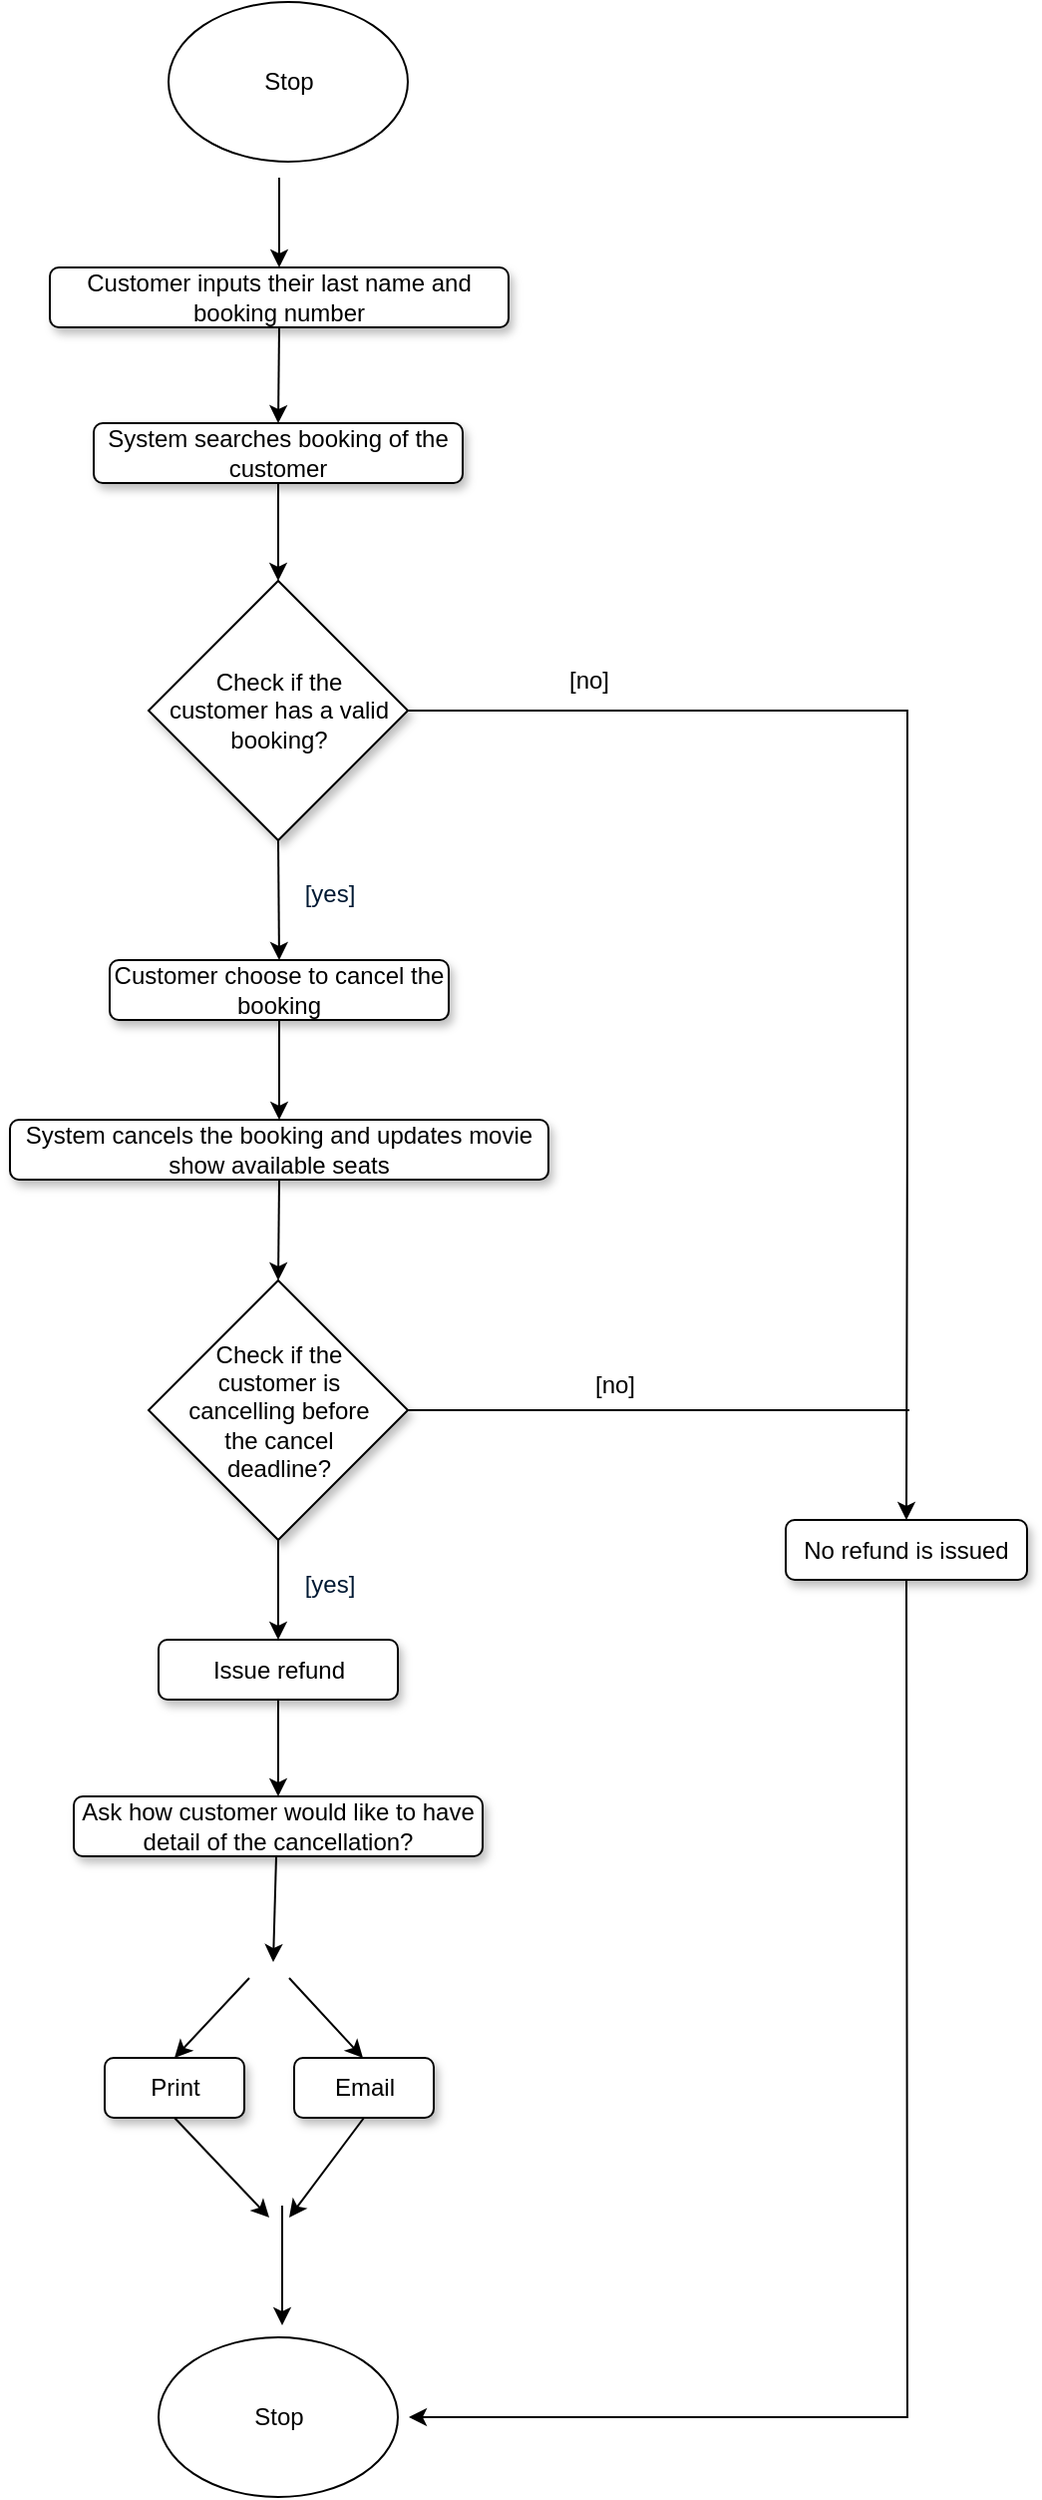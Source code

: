 <mxfile version="18.0.6" type="device"><diagram id="4FN-CA0jNQ7lAIG6rN4R" name="Page-1"><mxGraphModel dx="1359" dy="1973" grid="1" gridSize="10" guides="1" tooltips="1" connect="1" arrows="1" fold="1" page="1" pageScale="1" pageWidth="850" pageHeight="1100" math="0" shadow="0"><root><mxCell id="0"/><mxCell id="1" parent="0"/><mxCell id="n6jcMYl4S7YuGm_uUnPP-3" style="edgeStyle=none;html=1;exitX=0.5;exitY=1;entryX=0.5;entryY=0;shadow=0;strokeWidth=1;fontSize=12;fontColor=#001933;" edge="1" parent="1" source="n6jcMYl4S7YuGm_uUnPP-4" target="n6jcMYl4S7YuGm_uUnPP-12"><mxGeometry relative="1" as="geometry"><mxPoint x="395" y="107" as="sourcePoint"/></mxGeometry></mxCell><mxCell id="n6jcMYl4S7YuGm_uUnPP-4" value="Customer inputs their last name and booking number" style="rounded=1;whiteSpace=wrap;html=1;shadow=1;glass=0;comic=0;strokeWidth=1;fontSize=12;align=center;" vertex="1" parent="1"><mxGeometry x="280" y="83" width="230" height="30" as="geometry"/></mxCell><mxCell id="n6jcMYl4S7YuGm_uUnPP-5" style="edgeStyle=none;html=1;exitX=0.5;exitY=1;shadow=0;strokeWidth=1;fontSize=12;fontColor=#001933;entryX=0.5;entryY=0;" edge="1" parent="1" source="n6jcMYl4S7YuGm_uUnPP-9" target="n6jcMYl4S7YuGm_uUnPP-34"><mxGeometry relative="1" as="geometry"><mxPoint x="395" y="400" as="targetPoint"/></mxGeometry></mxCell><mxCell id="n6jcMYl4S7YuGm_uUnPP-6" value="[yes]" style="text;html=1;resizable=0;points=[];align=center;verticalAlign=middle;labelBackgroundColor=#ffffff;fontSize=12;fontColor=#001933;" vertex="1" connectable="0" parent="n6jcMYl4S7YuGm_uUnPP-5"><mxGeometry x="-0.067" y="1" relative="1" as="geometry"><mxPoint x="24" y="-1" as="offset"/></mxGeometry></mxCell><mxCell id="n6jcMYl4S7YuGm_uUnPP-7" style="edgeStyle=none;rounded=0;html=1;exitX=1;exitY=0.5;startFill=0;endFill=1;jettySize=auto;orthogonalLoop=1;strokeWidth=1;fontSize=20;entryX=0.5;entryY=0;" edge="1" parent="1" source="n6jcMYl4S7YuGm_uUnPP-9" target="n6jcMYl4S7YuGm_uUnPP-20"><mxGeometry relative="1" as="geometry"><mxPoint x="760" y="590" as="targetPoint"/><Array as="points"><mxPoint x="710" y="305"/><mxPoint x="710" y="500"/></Array></mxGeometry></mxCell><mxCell id="n6jcMYl4S7YuGm_uUnPP-8" value="[no]" style="text;html=1;resizable=0;points=[];align=center;verticalAlign=middle;labelBackgroundColor=#ffffff;fontSize=12;" vertex="1" connectable="0" parent="n6jcMYl4S7YuGm_uUnPP-7"><mxGeometry x="-0.125" y="-4" relative="1" as="geometry"><mxPoint x="-156" y="-52" as="offset"/></mxGeometry></mxCell><mxCell id="n6jcMYl4S7YuGm_uUnPP-9" value="&lt;div&gt;Check if the &lt;br&gt;&lt;/div&gt;&lt;div&gt;customer has a valid booking?&lt;/div&gt;" style="rhombus;whiteSpace=wrap;html=1;rounded=0;shadow=1;glass=0;comic=0;strokeWidth=1;fontSize=12;align=center;" vertex="1" parent="1"><mxGeometry x="329.5" y="240" width="130" height="130" as="geometry"/></mxCell><mxCell id="n6jcMYl4S7YuGm_uUnPP-10" value="" style="endArrow=classic;html=1;shadow=0;strokeColor=#000000;strokeWidth=1;fontSize=12;fontColor=#001933;entryX=0.5;entryY=0;" edge="1" parent="1" target="n6jcMYl4S7YuGm_uUnPP-4"><mxGeometry width="50" height="50" relative="1" as="geometry"><mxPoint x="395" y="38" as="sourcePoint"/><mxPoint x="410" y="408" as="targetPoint"/></mxGeometry></mxCell><mxCell id="n6jcMYl4S7YuGm_uUnPP-11" style="edgeStyle=none;rounded=0;html=1;exitX=0.5;exitY=1;entryX=0.5;entryY=0;startFill=0;endFill=1;jettySize=auto;orthogonalLoop=1;strokeWidth=1;fontSize=12;" edge="1" parent="1" source="n6jcMYl4S7YuGm_uUnPP-12" target="n6jcMYl4S7YuGm_uUnPP-9"><mxGeometry relative="1" as="geometry"><mxPoint x="395" y="188" as="sourcePoint"/><mxPoint x="395" y="247" as="targetPoint"/></mxGeometry></mxCell><mxCell id="n6jcMYl4S7YuGm_uUnPP-12" value="System searches booking of the customer" style="rounded=1;whiteSpace=wrap;html=1;shadow=1;glass=0;comic=0;strokeWidth=1;fontSize=12;align=center;" vertex="1" parent="1"><mxGeometry x="302" y="161" width="185" height="30" as="geometry"/></mxCell><mxCell id="n6jcMYl4S7YuGm_uUnPP-13" style="rounded=0;html=1;exitX=0.5;exitY=1;jettySize=auto;orthogonalLoop=1;entryX=0.5;entryY=0;" edge="1" parent="1" source="n6jcMYl4S7YuGm_uUnPP-14" target="n6jcMYl4S7YuGm_uUnPP-22"><mxGeometry relative="1" as="geometry"><mxPoint x="329.5" y="840.5" as="targetPoint"/></mxGeometry></mxCell><mxCell id="n6jcMYl4S7YuGm_uUnPP-14" value="Issue refund" style="rounded=1;whiteSpace=wrap;html=1;shadow=1;glass=0;comic=0;strokeWidth=1;fontSize=12;align=center;" vertex="1" parent="1"><mxGeometry x="334.5" y="770.5" width="120" height="30" as="geometry"/></mxCell><mxCell id="n6jcMYl4S7YuGm_uUnPP-15" style="edgeStyle=none;html=1;exitX=0.5;exitY=1;shadow=0;strokeWidth=1;fontSize=12;fontColor=#001933;entryX=0.5;entryY=0;" edge="1" parent="1" source="n6jcMYl4S7YuGm_uUnPP-18" target="n6jcMYl4S7YuGm_uUnPP-14"><mxGeometry relative="1" as="geometry"><mxPoint x="369.5" y="760.5" as="targetPoint"/></mxGeometry></mxCell><mxCell id="n6jcMYl4S7YuGm_uUnPP-16" value="[yes]" style="text;html=1;resizable=0;points=[];align=center;verticalAlign=middle;labelBackgroundColor=#ffffff;fontSize=12;fontColor=#001933;" vertex="1" connectable="0" parent="n6jcMYl4S7YuGm_uUnPP-15"><mxGeometry x="-0.067" y="1" relative="1" as="geometry"><mxPoint x="24" y="-1" as="offset"/></mxGeometry></mxCell><mxCell id="n6jcMYl4S7YuGm_uUnPP-17" style="rounded=0;html=1;exitX=1;exitY=0.5;endArrow=none;endFill=0;jettySize=auto;orthogonalLoop=1;" edge="1" parent="1" source="n6jcMYl4S7YuGm_uUnPP-18"><mxGeometry relative="1" as="geometry"><mxPoint x="711" y="655.5" as="targetPoint"/></mxGeometry></mxCell><mxCell id="n6jcMYl4S7YuGm_uUnPP-18" value="&lt;div&gt;Check if the &lt;br&gt;&lt;/div&gt;&lt;div&gt;customer is &lt;br&gt;&lt;/div&gt;&lt;div&gt;cancelling before &lt;br&gt;&lt;/div&gt;&lt;div&gt;the cancel &lt;br&gt;&lt;/div&gt;&lt;div&gt;deadline?&lt;/div&gt;" style="rhombus;whiteSpace=wrap;html=1;rounded=0;shadow=1;glass=0;comic=0;strokeWidth=1;fontSize=12;align=center;" vertex="1" parent="1"><mxGeometry x="329.5" y="590.5" width="130" height="130" as="geometry"/></mxCell><mxCell id="n6jcMYl4S7YuGm_uUnPP-19" style="edgeStyle=none;rounded=0;html=1;exitX=0.5;exitY=1;jettySize=auto;orthogonalLoop=1;" edge="1" parent="1" source="n6jcMYl4S7YuGm_uUnPP-20"><mxGeometry relative="1" as="geometry"><Array as="points"><mxPoint x="710" y="1160"/></Array><mxPoint x="460" y="1160" as="targetPoint"/></mxGeometry></mxCell><mxCell id="n6jcMYl4S7YuGm_uUnPP-20" value="No refund is issued" style="rounded=1;whiteSpace=wrap;html=1;shadow=1;glass=0;comic=0;strokeWidth=1;fontSize=12;align=center;" vertex="1" parent="1"><mxGeometry x="649" y="710.5" width="121" height="30" as="geometry"/></mxCell><mxCell id="n6jcMYl4S7YuGm_uUnPP-21" style="edgeStyle=none;rounded=0;html=1;exitX=0.5;exitY=1;startArrow=none;startFill=0;endArrow=classic;endFill=1;jettySize=auto;orthogonalLoop=1;strokeWidth=1;fontSize=20;" edge="1" parent="1"><mxGeometry relative="1" as="geometry"><mxPoint x="393.5" y="879" as="sourcePoint"/><mxPoint x="392" y="932" as="targetPoint"/></mxGeometry></mxCell><mxCell id="n6jcMYl4S7YuGm_uUnPP-22" value="Ask how customer would like to have detail of the cancellation?" style="rounded=1;whiteSpace=wrap;html=1;shadow=1;glass=0;comic=0;strokeWidth=1;fontSize=12;align=center;" vertex="1" parent="1"><mxGeometry x="292" y="849" width="205" height="30" as="geometry"/></mxCell><mxCell id="n6jcMYl4S7YuGm_uUnPP-24" value="Print" style="rounded=1;whiteSpace=wrap;html=1;shadow=1;glass=0;comic=0;strokeWidth=1;fontSize=12;align=center;" vertex="1" parent="1"><mxGeometry x="307.5" y="980" width="70" height="30" as="geometry"/></mxCell><mxCell id="n6jcMYl4S7YuGm_uUnPP-25" value="Email" style="rounded=1;whiteSpace=wrap;html=1;shadow=1;glass=0;comic=0;strokeWidth=1;fontSize=12;align=center;" vertex="1" parent="1"><mxGeometry x="402.5" y="980" width="70" height="30" as="geometry"/></mxCell><mxCell id="n6jcMYl4S7YuGm_uUnPP-26" style="edgeStyle=none;rounded=0;html=1;entryX=0.5;entryY=0;startArrow=none;startFill=0;endArrow=classic;endFill=1;jettySize=auto;orthogonalLoop=1;strokeWidth=1;fontSize=20;" edge="1" parent="1"><mxGeometry relative="1" as="geometry"><mxPoint x="396.5" y="1054" as="sourcePoint"/><mxPoint x="396.5" y="1114" as="targetPoint"/></mxGeometry></mxCell><mxCell id="n6jcMYl4S7YuGm_uUnPP-28" style="edgeStyle=none;html=1;exitX=0.5;exitY=1;shadow=0;strokeWidth=1;fontSize=12;fontColor=#001933;" edge="1" parent="1" source="n6jcMYl4S7YuGm_uUnPP-24"><mxGeometry relative="1" as="geometry"><mxPoint x="390" y="1060" as="targetPoint"/></mxGeometry></mxCell><mxCell id="n6jcMYl4S7YuGm_uUnPP-29" style="edgeStyle=none;html=1;exitX=0.5;exitY=1;shadow=0;strokeWidth=1;fontSize=12;fontColor=#001933;" edge="1" parent="1" source="n6jcMYl4S7YuGm_uUnPP-25"><mxGeometry relative="1" as="geometry"><mxPoint x="400" y="1060" as="targetPoint"/></mxGeometry></mxCell><mxCell id="n6jcMYl4S7YuGm_uUnPP-30" style="edgeStyle=none;html=1;shadow=0;strokeWidth=1;fontSize=12;fontColor=#001933;" edge="1" parent="1"><mxGeometry relative="1" as="geometry"><mxPoint x="380" y="940" as="sourcePoint"/><mxPoint x="342.5" y="980" as="targetPoint"/></mxGeometry></mxCell><mxCell id="n6jcMYl4S7YuGm_uUnPP-31" style="edgeStyle=none;html=1;shadow=0;strokeWidth=1;fontSize=12;fontColor=#001933;" edge="1" parent="1"><mxGeometry relative="1" as="geometry"><mxPoint x="400" y="940" as="sourcePoint"/><mxPoint x="437" y="980" as="targetPoint"/></mxGeometry></mxCell><mxCell id="n6jcMYl4S7YuGm_uUnPP-32" value="[no]" style="text;html=1;resizable=0;points=[];align=center;verticalAlign=middle;labelBackgroundColor=#ffffff;fontSize=12;" vertex="1" connectable="0" parent="1"><mxGeometry x="712" y="900" as="geometry"><mxPoint x="-149" y="-257" as="offset"/></mxGeometry></mxCell><mxCell id="n6jcMYl4S7YuGm_uUnPP-33" style="rounded=0;html=1;exitX=0.5;exitY=1;entryX=0.5;entryY=0;jettySize=auto;orthogonalLoop=1;" edge="1" parent="1" source="n6jcMYl4S7YuGm_uUnPP-34" target="n6jcMYl4S7YuGm_uUnPP-36"><mxGeometry relative="1" as="geometry"/></mxCell><mxCell id="n6jcMYl4S7YuGm_uUnPP-34" value="Customer choose to cancel the booking" style="rounded=1;whiteSpace=wrap;html=1;shadow=1;glass=0;comic=0;strokeWidth=1;fontSize=12;align=center;" vertex="1" parent="1"><mxGeometry x="310" y="430" width="170" height="30" as="geometry"/></mxCell><mxCell id="n6jcMYl4S7YuGm_uUnPP-35" style="edgeStyle=none;rounded=0;html=1;exitX=0.5;exitY=1;entryX=0.5;entryY=0;jettySize=auto;orthogonalLoop=1;" edge="1" parent="1" source="n6jcMYl4S7YuGm_uUnPP-36" target="n6jcMYl4S7YuGm_uUnPP-18"><mxGeometry relative="1" as="geometry"/></mxCell><mxCell id="n6jcMYl4S7YuGm_uUnPP-36" value="System cancels the booking and updates movie show available seats" style="rounded=1;whiteSpace=wrap;html=1;shadow=1;glass=0;comic=0;strokeWidth=1;fontSize=12;align=center;" vertex="1" parent="1"><mxGeometry x="260" y="510" width="270" height="30" as="geometry"/></mxCell><mxCell id="n6jcMYl4S7YuGm_uUnPP-37" value="Stop" style="ellipse;whiteSpace=wrap;html=1;" vertex="1" parent="1"><mxGeometry x="334.5" y="1120" width="120" height="80" as="geometry"/></mxCell><mxCell id="n6jcMYl4S7YuGm_uUnPP-38" value="Stop" style="ellipse;whiteSpace=wrap;html=1;" vertex="1" parent="1"><mxGeometry x="339.5" y="-50" width="120" height="80" as="geometry"/></mxCell></root></mxGraphModel></diagram></mxfile>
